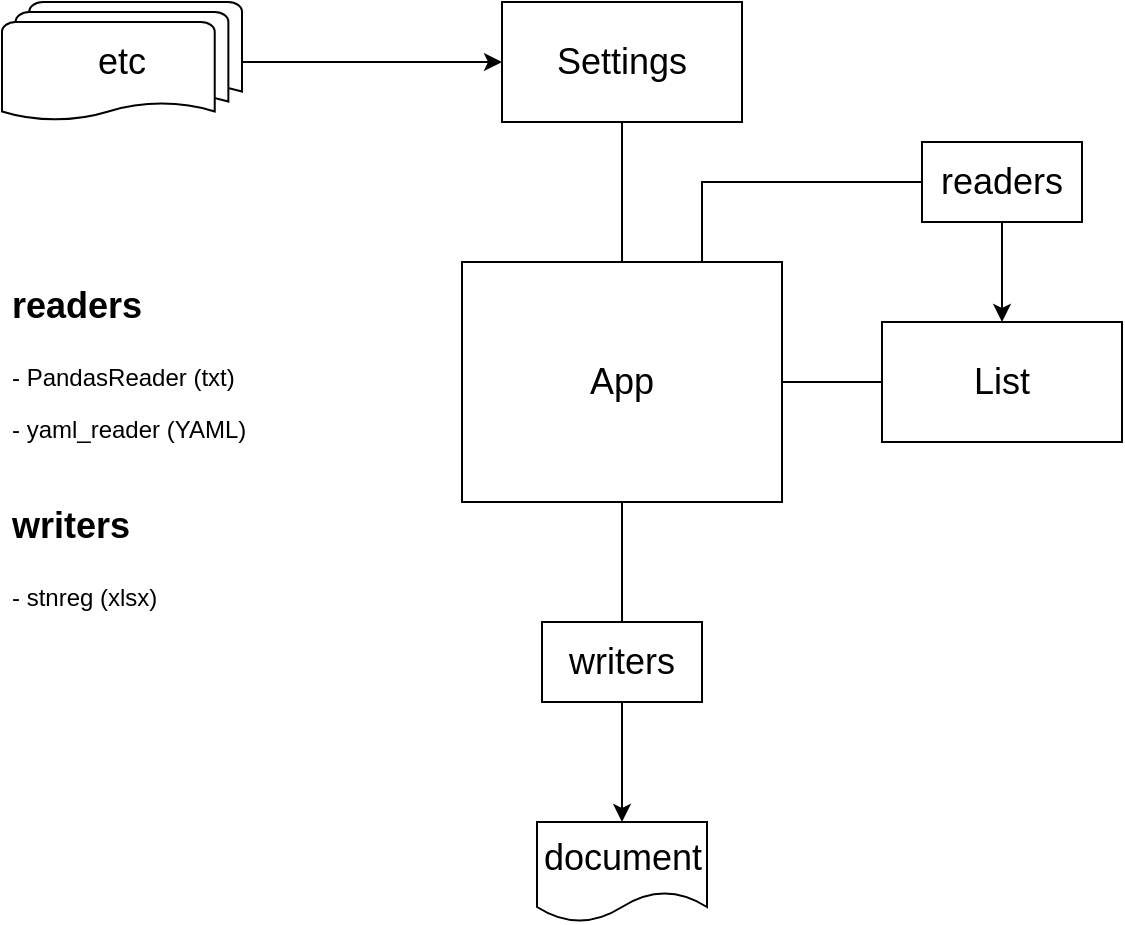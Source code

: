 <mxfile version="13.2.4" type="device"><diagram id="NApxVpF1bWhkQhuvpIcx" name="Page-1"><mxGraphModel dx="1422" dy="822" grid="1" gridSize="10" guides="1" tooltips="1" connect="1" arrows="1" fold="1" page="1" pageScale="1" pageWidth="1169" pageHeight="1654" math="0" shadow="0"><root><mxCell id="0"/><mxCell id="1" parent="0"/><mxCell id="vYlR8FOZ-xJsR-6WnwEQ-22" value="" style="edgeStyle=orthogonalEdgeStyle;rounded=0;orthogonalLoop=1;jettySize=auto;html=1;endArrow=none;endFill=0;" parent="1" source="0FnHpY-YrSMFS8gucNqu-2" target="vYlR8FOZ-xJsR-6WnwEQ-2" edge="1"><mxGeometry relative="1" as="geometry"/></mxCell><mxCell id="0FnHpY-YrSMFS8gucNqu-2" value="&lt;font style=&quot;font-size: 18px&quot;&gt;List&lt;/font&gt;" style="rounded=0;whiteSpace=wrap;html=1;" parent="1" vertex="1"><mxGeometry x="680" y="350" width="120" height="60" as="geometry"/></mxCell><mxCell id="vYlR8FOZ-xJsR-6WnwEQ-6" value="" style="edgeStyle=orthogonalEdgeStyle;rounded=0;orthogonalLoop=1;jettySize=auto;html=1;entryX=0.5;entryY=0;entryDx=0;entryDy=0;exitX=0.5;exitY=1;exitDx=0;exitDy=0;endArrow=none;endFill=0;" parent="1" source="0FnHpY-YrSMFS8gucNqu-3" target="vYlR8FOZ-xJsR-6WnwEQ-2" edge="1"><mxGeometry relative="1" as="geometry"><mxPoint x="690" y="280" as="sourcePoint"/><mxPoint x="550" y="330" as="targetPoint"/></mxGeometry></mxCell><mxCell id="0FnHpY-YrSMFS8gucNqu-3" value="&lt;font style=&quot;font-size: 18px&quot;&gt;Settings&lt;/font&gt;" style="rounded=0;whiteSpace=wrap;html=1;" parent="1" vertex="1"><mxGeometry x="490" y="190" width="120" height="60" as="geometry"/></mxCell><mxCell id="vYlR8FOZ-xJsR-6WnwEQ-4" value="" style="edgeStyle=orthogonalEdgeStyle;rounded=0;orthogonalLoop=1;jettySize=auto;html=1;entryX=0;entryY=0.5;entryDx=0;entryDy=0;" parent="1" source="0FnHpY-YrSMFS8gucNqu-4" target="0FnHpY-YrSMFS8gucNqu-3" edge="1"><mxGeometry relative="1" as="geometry"><mxPoint x="280" y="220" as="targetPoint"/></mxGeometry></mxCell><mxCell id="0FnHpY-YrSMFS8gucNqu-4" value="&lt;font style=&quot;font-size: 18px&quot;&gt;etc&lt;/font&gt;" style="strokeWidth=1;html=1;shape=mxgraph.flowchart.multi-document;whiteSpace=wrap;" parent="1" vertex="1"><mxGeometry x="240" y="190" width="120" height="60" as="geometry"/></mxCell><mxCell id="vYlR8FOZ-xJsR-6WnwEQ-20" value="" style="edgeStyle=orthogonalEdgeStyle;rounded=0;orthogonalLoop=1;jettySize=auto;html=1;endArrow=classic;endFill=1;entryX=0.5;entryY=0;entryDx=0;entryDy=0;" parent="1" source="0FnHpY-YrSMFS8gucNqu-11" target="vYlR8FOZ-xJsR-6WnwEQ-21" edge="1"><mxGeometry relative="1" as="geometry"><mxPoint x="550" y="630" as="targetPoint"/></mxGeometry></mxCell><mxCell id="0FnHpY-YrSMFS8gucNqu-11" value="&lt;font style=&quot;font-size: 18px&quot;&gt;writers&lt;/font&gt;" style="rounded=0;whiteSpace=wrap;html=1;" parent="1" vertex="1"><mxGeometry x="510" y="500" width="80" height="40" as="geometry"/></mxCell><mxCell id="vYlR8FOZ-xJsR-6WnwEQ-23" style="edgeStyle=orthogonalEdgeStyle;rounded=0;orthogonalLoop=1;jettySize=auto;html=1;endArrow=classic;endFill=1;entryX=0.5;entryY=0;entryDx=0;entryDy=0;" parent="1" source="vYlR8FOZ-xJsR-6WnwEQ-1" target="0FnHpY-YrSMFS8gucNqu-2" edge="1"><mxGeometry relative="1" as="geometry"><mxPoint x="900" y="340" as="targetPoint"/><Array as="points"><mxPoint x="740" y="320"/><mxPoint x="740" y="320"/></Array></mxGeometry></mxCell><mxCell id="vYlR8FOZ-xJsR-6WnwEQ-1" value="&lt;font style=&quot;font-size: 18px&quot;&gt;readers&lt;/font&gt;" style="rounded=0;whiteSpace=wrap;html=1;" parent="1" vertex="1"><mxGeometry x="700" y="260" width="80" height="40" as="geometry"/></mxCell><mxCell id="vYlR8FOZ-xJsR-6WnwEQ-18" value="" style="edgeStyle=orthogonalEdgeStyle;rounded=0;orthogonalLoop=1;jettySize=auto;html=1;endArrow=none;endFill=0;" parent="1" source="vYlR8FOZ-xJsR-6WnwEQ-2" target="0FnHpY-YrSMFS8gucNqu-11" edge="1"><mxGeometry relative="1" as="geometry"/></mxCell><mxCell id="vYlR8FOZ-xJsR-6WnwEQ-25" value="" style="edgeStyle=orthogonalEdgeStyle;rounded=0;orthogonalLoop=1;jettySize=auto;html=1;endArrow=none;endFill=0;entryX=0;entryY=0.5;entryDx=0;entryDy=0;exitX=0.75;exitY=0;exitDx=0;exitDy=0;" parent="1" source="vYlR8FOZ-xJsR-6WnwEQ-2" target="vYlR8FOZ-xJsR-6WnwEQ-1" edge="1"><mxGeometry relative="1" as="geometry"><mxPoint x="390" y="380" as="targetPoint"/><Array as="points"><mxPoint x="590" y="280"/></Array></mxGeometry></mxCell><mxCell id="vYlR8FOZ-xJsR-6WnwEQ-2" value="&lt;font style=&quot;font-size: 18px&quot;&gt;App&lt;/font&gt;" style="rounded=0;whiteSpace=wrap;html=1;" parent="1" vertex="1"><mxGeometry x="470" y="320" width="160" height="120" as="geometry"/></mxCell><mxCell id="vYlR8FOZ-xJsR-6WnwEQ-21" value="&lt;font style=&quot;font-size: 18px&quot;&gt;document&lt;/font&gt;" style="shape=document;whiteSpace=wrap;html=1;boundedLbl=1;" parent="1" vertex="1"><mxGeometry x="507.5" y="600" width="85" height="50" as="geometry"/></mxCell><mxCell id="tTitF_xe672FfBoWopCJ-1" value="&lt;h1&gt;&lt;font style=&quot;font-size: 18px&quot;&gt;readers&lt;/font&gt;&lt;/h1&gt;&lt;p&gt;- PandasReader (txt)&lt;/p&gt;&lt;p&gt;- yaml_reader (YAML)&lt;/p&gt;" style="text;html=1;strokeColor=none;fillColor=none;spacing=5;spacingTop=-20;whiteSpace=wrap;overflow=hidden;rounded=0;" vertex="1" parent="1"><mxGeometry x="240" y="320" width="190" height="120" as="geometry"/></mxCell><mxCell id="tTitF_xe672FfBoWopCJ-2" value="&lt;h1&gt;&lt;font style=&quot;font-size: 18px&quot;&gt;writers&lt;/font&gt;&lt;/h1&gt;&lt;p&gt;&lt;span&gt;- stnreg (xlsx)&lt;/span&gt;&lt;/p&gt;" style="text;html=1;strokeColor=none;fillColor=none;spacing=5;spacingTop=-20;whiteSpace=wrap;overflow=hidden;rounded=0;" vertex="1" parent="1"><mxGeometry x="240" y="430" width="190" height="120" as="geometry"/></mxCell></root></mxGraphModel></diagram></mxfile>